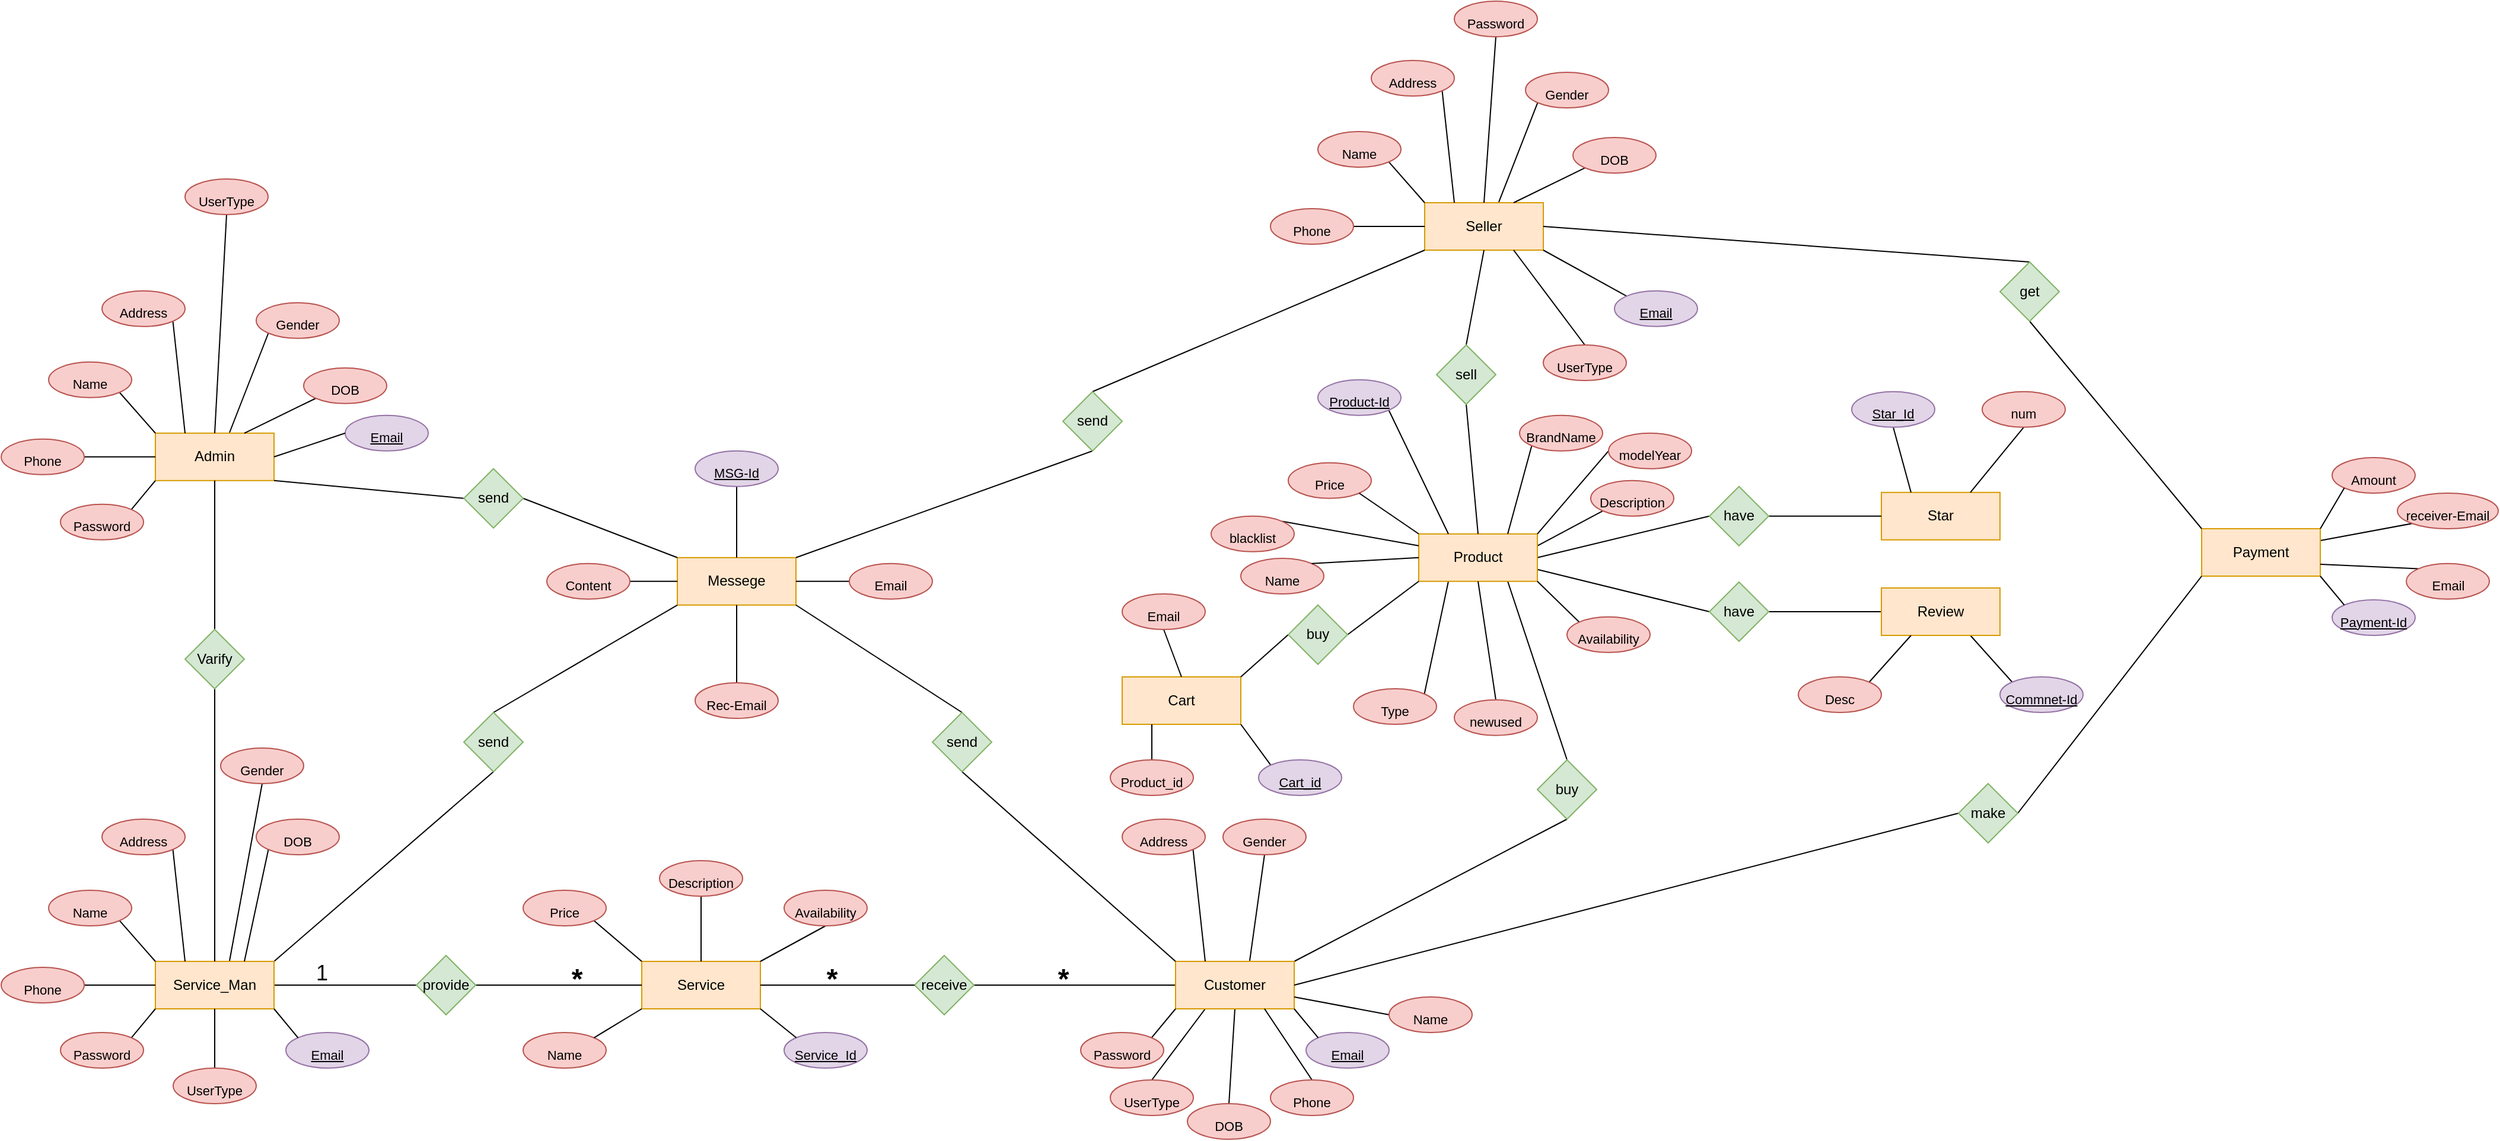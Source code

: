 <mxfile version="20.2.3" type="device"><diagram id="bn8AFV8RUxVo5bNYGFrR" name="Page-1"><mxGraphModel dx="3215" dy="2713" grid="1" gridSize="10" guides="1" tooltips="1" connect="1" arrows="1" fold="1" page="1" pageScale="1" pageWidth="850" pageHeight="1100" math="0" shadow="0"><root><mxCell id="0"/><mxCell id="1" parent="0"/><mxCell id="qQHuKg_Oqp19Fbp1y-jw-1" style="edgeStyle=none;rounded=0;orthogonalLoop=1;jettySize=auto;html=1;exitX=1;exitY=0.5;exitDx=0;exitDy=0;entryX=0;entryY=0.5;entryDx=0;entryDy=0;endArrow=none;endFill=0;" edge="1" parent="1" source="qQHuKg_Oqp19Fbp1y-jw-2" target="qQHuKg_Oqp19Fbp1y-jw-38"><mxGeometry relative="1" as="geometry"><mxPoint x="-250" y="290" as="targetPoint"/></mxGeometry></mxCell><mxCell id="qQHuKg_Oqp19Fbp1y-jw-181" style="edgeStyle=none;rounded=0;orthogonalLoop=1;jettySize=auto;html=1;exitX=1;exitY=0;exitDx=0;exitDy=0;entryX=0.5;entryY=1;entryDx=0;entryDy=0;fontSize=24;endArrow=none;endFill=0;" edge="1" parent="1" source="qQHuKg_Oqp19Fbp1y-jw-2" target="qQHuKg_Oqp19Fbp1y-jw-180"><mxGeometry relative="1" as="geometry"/></mxCell><mxCell id="qQHuKg_Oqp19Fbp1y-jw-2" value="Service_Man" style="rounded=0;whiteSpace=wrap;html=1;fillColor=#ffe6cc;strokeColor=#d79b00;" vertex="1" parent="1"><mxGeometry x="-450" y="270" width="100" height="40" as="geometry"/></mxCell><mxCell id="qQHuKg_Oqp19Fbp1y-jw-3" value="&lt;font style=&quot;font-size: 11px&quot;&gt;&lt;u&gt;Email&lt;/u&gt;&lt;/font&gt;" style="ellipse;whiteSpace=wrap;html=1;fontSize=20;fillColor=#e1d5e7;strokeColor=#9673a6;" vertex="1" parent="1"><mxGeometry x="-340" y="330" width="70" height="30" as="geometry"/></mxCell><mxCell id="qQHuKg_Oqp19Fbp1y-jw-4" style="rounded=0;orthogonalLoop=1;jettySize=auto;html=1;entryX=0;entryY=0;entryDx=0;entryDy=0;endArrow=none;endFill=0;exitX=1;exitY=1;exitDx=0;exitDy=0;" edge="1" parent="1" source="qQHuKg_Oqp19Fbp1y-jw-2" target="qQHuKg_Oqp19Fbp1y-jw-3"><mxGeometry relative="1" as="geometry"><mxPoint x="-270.001" y="424.581" as="sourcePoint"/><mxPoint x="-230.18" y="400" as="targetPoint"/></mxGeometry></mxCell><mxCell id="qQHuKg_Oqp19Fbp1y-jw-5" style="edgeStyle=none;rounded=0;orthogonalLoop=1;jettySize=auto;html=1;exitX=1;exitY=0;exitDx=0;exitDy=0;entryX=0;entryY=1;entryDx=0;entryDy=0;endArrow=none;endFill=0;" edge="1" parent="1" source="qQHuKg_Oqp19Fbp1y-jw-6" target="qQHuKg_Oqp19Fbp1y-jw-2"><mxGeometry relative="1" as="geometry"/></mxCell><mxCell id="qQHuKg_Oqp19Fbp1y-jw-6" value="&lt;font style=&quot;font-size: 11px&quot;&gt;Password&lt;/font&gt;" style="ellipse;whiteSpace=wrap;html=1;fontSize=20;fillColor=#f8cecc;strokeColor=#b85450;" vertex="1" parent="1"><mxGeometry x="-530" y="330" width="70" height="30" as="geometry"/></mxCell><mxCell id="qQHuKg_Oqp19Fbp1y-jw-7" style="edgeStyle=none;rounded=0;orthogonalLoop=1;jettySize=auto;html=1;exitX=1;exitY=1;exitDx=0;exitDy=0;entryX=0;entryY=0;entryDx=0;entryDy=0;endArrow=none;endFill=0;" edge="1" parent="1" source="qQHuKg_Oqp19Fbp1y-jw-8" target="qQHuKg_Oqp19Fbp1y-jw-2"><mxGeometry relative="1" as="geometry"/></mxCell><mxCell id="qQHuKg_Oqp19Fbp1y-jw-8" value="&lt;font style=&quot;font-size: 11px&quot;&gt;Name&lt;/font&gt;" style="ellipse;whiteSpace=wrap;html=1;fontSize=20;fillColor=#f8cecc;strokeColor=#b85450;" vertex="1" parent="1"><mxGeometry x="-540" y="210" width="70" height="30" as="geometry"/></mxCell><mxCell id="qQHuKg_Oqp19Fbp1y-jw-11" style="edgeStyle=none;rounded=0;orthogonalLoop=1;jettySize=auto;html=1;exitX=0.5;exitY=0;exitDx=0;exitDy=0;entryX=0.5;entryY=1;entryDx=0;entryDy=0;fontSize=12;endArrow=none;endFill=0;" edge="1" parent="1" source="qQHuKg_Oqp19Fbp1y-jw-12" target="qQHuKg_Oqp19Fbp1y-jw-2"><mxGeometry relative="1" as="geometry"/></mxCell><mxCell id="qQHuKg_Oqp19Fbp1y-jw-12" value="&lt;span style=&quot;font-size: 11px;&quot;&gt;UserType&lt;/span&gt;" style="ellipse;whiteSpace=wrap;html=1;fontSize=20;fillColor=#f8cecc;strokeColor=#b85450;" vertex="1" parent="1"><mxGeometry x="-435" y="360" width="70" height="30" as="geometry"/></mxCell><mxCell id="qQHuKg_Oqp19Fbp1y-jw-13" style="edgeStyle=none;rounded=0;orthogonalLoop=1;jettySize=auto;html=1;exitX=0;exitY=1;exitDx=0;exitDy=0;entryX=0.75;entryY=0;entryDx=0;entryDy=0;endArrow=none;endFill=0;" edge="1" parent="1" source="qQHuKg_Oqp19Fbp1y-jw-14" target="qQHuKg_Oqp19Fbp1y-jw-2"><mxGeometry relative="1" as="geometry"/></mxCell><mxCell id="qQHuKg_Oqp19Fbp1y-jw-14" value="&lt;font style=&quot;font-size: 11px&quot;&gt;DOB&lt;/font&gt;" style="ellipse;whiteSpace=wrap;html=1;fontSize=20;fillColor=#f8cecc;strokeColor=#b85450;" vertex="1" parent="1"><mxGeometry x="-365" y="150" width="70" height="30" as="geometry"/></mxCell><mxCell id="qQHuKg_Oqp19Fbp1y-jw-15" style="edgeStyle=none;rounded=0;orthogonalLoop=1;jettySize=auto;html=1;exitX=1;exitY=1;exitDx=0;exitDy=0;entryX=0.25;entryY=0;entryDx=0;entryDy=0;endArrow=none;endFill=0;" edge="1" parent="1" source="qQHuKg_Oqp19Fbp1y-jw-16" target="qQHuKg_Oqp19Fbp1y-jw-2"><mxGeometry relative="1" as="geometry"/></mxCell><mxCell id="qQHuKg_Oqp19Fbp1y-jw-16" value="&lt;font style=&quot;font-size: 11px&quot;&gt;Address&lt;/font&gt;" style="ellipse;whiteSpace=wrap;html=1;fontSize=20;fillColor=#f8cecc;strokeColor=#b85450;" vertex="1" parent="1"><mxGeometry x="-495" y="150" width="70" height="30" as="geometry"/></mxCell><mxCell id="qQHuKg_Oqp19Fbp1y-jw-19" style="edgeStyle=none;rounded=0;orthogonalLoop=1;jettySize=auto;html=1;exitX=0.5;exitY=1;exitDx=0;exitDy=0;entryX=0.625;entryY=-0.013;entryDx=0;entryDy=0;entryPerimeter=0;endArrow=none;endFill=0;" edge="1" parent="1" source="qQHuKg_Oqp19Fbp1y-jw-20" target="qQHuKg_Oqp19Fbp1y-jw-2"><mxGeometry relative="1" as="geometry"/></mxCell><mxCell id="qQHuKg_Oqp19Fbp1y-jw-20" value="&lt;font style=&quot;font-size: 11px&quot;&gt;Gender&lt;/font&gt;" style="ellipse;whiteSpace=wrap;html=1;fontSize=20;fillColor=#f8cecc;strokeColor=#b85450;" vertex="1" parent="1"><mxGeometry x="-395" y="90" width="70" height="30" as="geometry"/></mxCell><mxCell id="qQHuKg_Oqp19Fbp1y-jw-22" value="Service" style="rounded=0;whiteSpace=wrap;html=1;fillColor=#ffe6cc;strokeColor=#d79b00;" vertex="1" parent="1"><mxGeometry x="-40" y="270" width="100" height="40" as="geometry"/></mxCell><mxCell id="qQHuKg_Oqp19Fbp1y-jw-61" style="edgeStyle=none;rounded=0;orthogonalLoop=1;jettySize=auto;html=1;exitX=1;exitY=0.5;exitDx=0;exitDy=0;entryX=0;entryY=0.5;entryDx=0;entryDy=0;fontSize=24;endArrow=none;endFill=0;" edge="1" parent="1" source="qQHuKg_Oqp19Fbp1y-jw-23" target="qQHuKg_Oqp19Fbp1y-jw-42"><mxGeometry relative="1" as="geometry"/></mxCell><mxCell id="qQHuKg_Oqp19Fbp1y-jw-23" value="receive" style="rhombus;whiteSpace=wrap;html=1;fillColor=#d5e8d4;strokeColor=#82b366;" vertex="1" parent="1"><mxGeometry x="190" y="265" width="50" height="50" as="geometry"/></mxCell><mxCell id="qQHuKg_Oqp19Fbp1y-jw-24" style="rounded=0;orthogonalLoop=1;jettySize=auto;html=1;entryX=0;entryY=0.5;entryDx=0;entryDy=0;endArrow=none;endFill=0;exitX=1;exitY=0.5;exitDx=0;exitDy=0;" edge="1" parent="1" source="qQHuKg_Oqp19Fbp1y-jw-22" target="qQHuKg_Oqp19Fbp1y-jw-23"><mxGeometry relative="1" as="geometry"><mxPoint x="77.5" y="10" as="sourcePoint"/><mxPoint x="232.5" y="80" as="targetPoint"/></mxGeometry></mxCell><mxCell id="qQHuKg_Oqp19Fbp1y-jw-25" value="&lt;font style=&quot;font-size: 11px&quot;&gt;&lt;u&gt;Service_Id&lt;/u&gt;&lt;/font&gt;" style="ellipse;whiteSpace=wrap;html=1;fontSize=20;fillColor=#e1d5e7;strokeColor=#9673a6;" vertex="1" parent="1"><mxGeometry x="80" y="330" width="70" height="30" as="geometry"/></mxCell><mxCell id="qQHuKg_Oqp19Fbp1y-jw-26" style="rounded=0;orthogonalLoop=1;jettySize=auto;html=1;entryX=1;entryY=1;entryDx=0;entryDy=0;endArrow=none;endFill=0;exitX=0;exitY=0;exitDx=0;exitDy=0;" edge="1" parent="1" source="qQHuKg_Oqp19Fbp1y-jw-25" target="qQHuKg_Oqp19Fbp1y-jw-22"><mxGeometry relative="1" as="geometry"><mxPoint x="9.82" y="362.71" as="sourcePoint"/><mxPoint x="-40.001" y="387.291" as="targetPoint"/></mxGeometry></mxCell><mxCell id="qQHuKg_Oqp19Fbp1y-jw-27" value="&lt;font style=&quot;font-size: 11px&quot;&gt;Name&lt;/font&gt;" style="ellipse;whiteSpace=wrap;html=1;fontSize=20;fillColor=#f8cecc;strokeColor=#b85450;" vertex="1" parent="1"><mxGeometry x="-140" y="330" width="70" height="30" as="geometry"/></mxCell><mxCell id="qQHuKg_Oqp19Fbp1y-jw-28" style="rounded=0;orthogonalLoop=1;jettySize=auto;html=1;entryX=0;entryY=1;entryDx=0;entryDy=0;endArrow=none;endFill=0;exitX=1;exitY=0;exitDx=0;exitDy=0;" edge="1" parent="1" source="qQHuKg_Oqp19Fbp1y-jw-27" target="qQHuKg_Oqp19Fbp1y-jw-22"><mxGeometry relative="1" as="geometry"><mxPoint x="-30.179" y="354.581" as="sourcePoint"/><mxPoint x="-60" y="330" as="targetPoint"/></mxGeometry></mxCell><mxCell id="qQHuKg_Oqp19Fbp1y-jw-29" style="rounded=0;orthogonalLoop=1;jettySize=auto;html=1;exitX=1;exitY=1;exitDx=0;exitDy=0;entryX=0;entryY=0;entryDx=0;entryDy=0;endArrow=none;endFill=0;" edge="1" parent="1" source="qQHuKg_Oqp19Fbp1y-jw-30" target="qQHuKg_Oqp19Fbp1y-jw-22"><mxGeometry relative="1" as="geometry"/></mxCell><mxCell id="qQHuKg_Oqp19Fbp1y-jw-30" value="&lt;font style=&quot;font-size: 11px&quot;&gt;Price&lt;/font&gt;" style="ellipse;whiteSpace=wrap;html=1;fontSize=20;fillColor=#f8cecc;strokeColor=#b85450;" vertex="1" parent="1"><mxGeometry x="-140" y="210" width="70" height="30" as="geometry"/></mxCell><mxCell id="qQHuKg_Oqp19Fbp1y-jw-31" value="&lt;font style=&quot;font-size: 24px;&quot;&gt;&lt;b&gt;*&lt;/b&gt;&lt;/font&gt;" style="text;html=1;align=center;verticalAlign=middle;resizable=0;points=[];autosize=1;strokeColor=none;fillColor=none;" vertex="1" parent="1"><mxGeometry x="-110" y="265" width="30" height="40" as="geometry"/></mxCell><mxCell id="qQHuKg_Oqp19Fbp1y-jw-34" style="edgeStyle=none;rounded=0;orthogonalLoop=1;jettySize=auto;html=1;exitX=0.5;exitY=1;exitDx=0;exitDy=0;entryX=0.5;entryY=0;entryDx=0;entryDy=0;endArrow=none;endFill=0;" edge="1" parent="1" source="qQHuKg_Oqp19Fbp1y-jw-35" target="qQHuKg_Oqp19Fbp1y-jw-22"><mxGeometry relative="1" as="geometry"/></mxCell><mxCell id="qQHuKg_Oqp19Fbp1y-jw-35" value="&lt;font style=&quot;font-size: 11px&quot;&gt;Description&lt;/font&gt;" style="ellipse;whiteSpace=wrap;html=1;fontSize=20;fillColor=#f8cecc;strokeColor=#b85450;" vertex="1" parent="1"><mxGeometry x="-25" y="185" width="70" height="30" as="geometry"/></mxCell><mxCell id="qQHuKg_Oqp19Fbp1y-jw-36" style="edgeStyle=none;rounded=0;orthogonalLoop=1;jettySize=auto;html=1;exitX=0.5;exitY=1;exitDx=0;exitDy=0;entryX=1;entryY=0;entryDx=0;entryDy=0;endArrow=none;endFill=0;" edge="1" parent="1" source="qQHuKg_Oqp19Fbp1y-jw-37" target="qQHuKg_Oqp19Fbp1y-jw-22"><mxGeometry relative="1" as="geometry"/></mxCell><mxCell id="qQHuKg_Oqp19Fbp1y-jw-37" value="&lt;font style=&quot;font-size: 11px&quot;&gt;Availability&lt;/font&gt;" style="ellipse;whiteSpace=wrap;html=1;fontSize=20;fillColor=#f8cecc;strokeColor=#b85450;" vertex="1" parent="1"><mxGeometry x="80" y="210" width="70" height="30" as="geometry"/></mxCell><mxCell id="qQHuKg_Oqp19Fbp1y-jw-39" style="rounded=0;orthogonalLoop=1;jettySize=auto;html=1;exitX=1;exitY=0.5;exitDx=0;exitDy=0;entryX=0;entryY=0.5;entryDx=0;entryDy=0;endArrow=none;endFill=0;" edge="1" parent="1" source="qQHuKg_Oqp19Fbp1y-jw-38" target="qQHuKg_Oqp19Fbp1y-jw-22"><mxGeometry relative="1" as="geometry"/></mxCell><mxCell id="qQHuKg_Oqp19Fbp1y-jw-38" value="provide" style="rhombus;whiteSpace=wrap;html=1;fillColor=#d5e8d4;strokeColor=#82b366;" vertex="1" parent="1"><mxGeometry x="-230" y="265" width="50" height="50" as="geometry"/></mxCell><mxCell id="qQHuKg_Oqp19Fbp1y-jw-40" value="&lt;font style=&quot;font-size: 18px;&quot;&gt;1&lt;/font&gt;" style="text;html=1;align=center;verticalAlign=middle;resizable=0;points=[];autosize=1;strokeColor=none;fillColor=none;" vertex="1" parent="1"><mxGeometry x="-325" y="265" width="30" height="30" as="geometry"/></mxCell><mxCell id="qQHuKg_Oqp19Fbp1y-jw-65" style="edgeStyle=none;rounded=0;orthogonalLoop=1;jettySize=auto;html=1;exitX=0.25;exitY=1;exitDx=0;exitDy=0;entryX=0.5;entryY=0;entryDx=0;entryDy=0;fontSize=24;endArrow=none;endFill=0;" edge="1" parent="1" source="qQHuKg_Oqp19Fbp1y-jw-42" target="qQHuKg_Oqp19Fbp1y-jw-50"><mxGeometry relative="1" as="geometry"/></mxCell><mxCell id="qQHuKg_Oqp19Fbp1y-jw-70" style="edgeStyle=none;rounded=0;orthogonalLoop=1;jettySize=auto;html=1;exitX=0.5;exitY=1;exitDx=0;exitDy=0;entryX=0.5;entryY=0;entryDx=0;entryDy=0;fontSize=24;endArrow=none;endFill=0;" edge="1" parent="1" source="qQHuKg_Oqp19Fbp1y-jw-42" target="qQHuKg_Oqp19Fbp1y-jw-52"><mxGeometry relative="1" as="geometry"/></mxCell><mxCell id="qQHuKg_Oqp19Fbp1y-jw-72" style="edgeStyle=none;rounded=0;orthogonalLoop=1;jettySize=auto;html=1;exitX=1;exitY=0;exitDx=0;exitDy=0;entryX=0.5;entryY=1;entryDx=0;entryDy=0;fontSize=24;endArrow=none;endFill=0;" edge="1" parent="1" source="qQHuKg_Oqp19Fbp1y-jw-42" target="qQHuKg_Oqp19Fbp1y-jw-71"><mxGeometry relative="1" as="geometry"/></mxCell><mxCell id="qQHuKg_Oqp19Fbp1y-jw-42" value="Customer" style="rounded=0;whiteSpace=wrap;html=1;fillColor=#ffe6cc;strokeColor=#d79b00;" vertex="1" parent="1"><mxGeometry x="410" y="270" width="100" height="40" as="geometry"/></mxCell><mxCell id="qQHuKg_Oqp19Fbp1y-jw-43" value="&lt;font style=&quot;font-size: 11px&quot;&gt;&lt;u&gt;Email&lt;/u&gt;&lt;/font&gt;" style="ellipse;whiteSpace=wrap;html=1;fontSize=20;fillColor=#e1d5e7;strokeColor=#9673a6;" vertex="1" parent="1"><mxGeometry x="520" y="330" width="70" height="30" as="geometry"/></mxCell><mxCell id="qQHuKg_Oqp19Fbp1y-jw-44" style="rounded=0;orthogonalLoop=1;jettySize=auto;html=1;entryX=0;entryY=0;entryDx=0;entryDy=0;endArrow=none;endFill=0;exitX=1;exitY=1;exitDx=0;exitDy=0;" edge="1" parent="1" source="qQHuKg_Oqp19Fbp1y-jw-42" target="qQHuKg_Oqp19Fbp1y-jw-43"><mxGeometry relative="1" as="geometry"><mxPoint x="589.999" y="424.581" as="sourcePoint"/><mxPoint x="629.82" y="400" as="targetPoint"/></mxGeometry></mxCell><mxCell id="qQHuKg_Oqp19Fbp1y-jw-45" style="edgeStyle=none;rounded=0;orthogonalLoop=1;jettySize=auto;html=1;exitX=1;exitY=0;exitDx=0;exitDy=0;entryX=0;entryY=1;entryDx=0;entryDy=0;endArrow=none;endFill=0;" edge="1" parent="1" source="qQHuKg_Oqp19Fbp1y-jw-46" target="qQHuKg_Oqp19Fbp1y-jw-42"><mxGeometry relative="1" as="geometry"/></mxCell><mxCell id="qQHuKg_Oqp19Fbp1y-jw-46" value="&lt;font style=&quot;font-size: 11px&quot;&gt;Password&lt;/font&gt;" style="ellipse;whiteSpace=wrap;html=1;fontSize=20;fillColor=#f8cecc;strokeColor=#b85450;" vertex="1" parent="1"><mxGeometry x="330" y="330" width="70" height="30" as="geometry"/></mxCell><mxCell id="qQHuKg_Oqp19Fbp1y-jw-161" style="edgeStyle=none;rounded=0;orthogonalLoop=1;jettySize=auto;html=1;exitX=0;exitY=0.5;exitDx=0;exitDy=0;entryX=1;entryY=0.75;entryDx=0;entryDy=0;fontSize=24;endArrow=none;endFill=0;" edge="1" parent="1" source="qQHuKg_Oqp19Fbp1y-jw-48" target="qQHuKg_Oqp19Fbp1y-jw-42"><mxGeometry relative="1" as="geometry"/></mxCell><mxCell id="qQHuKg_Oqp19Fbp1y-jw-48" value="&lt;font style=&quot;font-size: 11px&quot;&gt;Name&lt;/font&gt;" style="ellipse;whiteSpace=wrap;html=1;fontSize=20;fillColor=#f8cecc;strokeColor=#b85450;" vertex="1" parent="1"><mxGeometry x="590" y="300" width="70" height="30" as="geometry"/></mxCell><mxCell id="qQHuKg_Oqp19Fbp1y-jw-50" value="&lt;span style=&quot;font-size: 11px;&quot;&gt;UserType&lt;/span&gt;" style="ellipse;whiteSpace=wrap;html=1;fontSize=20;fillColor=#f8cecc;strokeColor=#b85450;" vertex="1" parent="1"><mxGeometry x="355" y="370" width="70" height="30" as="geometry"/></mxCell><mxCell id="qQHuKg_Oqp19Fbp1y-jw-52" value="&lt;font style=&quot;font-size: 11px&quot;&gt;DOB&lt;/font&gt;" style="ellipse;whiteSpace=wrap;html=1;fontSize=20;fillColor=#f8cecc;strokeColor=#b85450;" vertex="1" parent="1"><mxGeometry x="420" y="390" width="70" height="30" as="geometry"/></mxCell><mxCell id="qQHuKg_Oqp19Fbp1y-jw-53" style="edgeStyle=none;rounded=0;orthogonalLoop=1;jettySize=auto;html=1;exitX=1;exitY=1;exitDx=0;exitDy=0;entryX=0.25;entryY=0;entryDx=0;entryDy=0;endArrow=none;endFill=0;" edge="1" parent="1" source="qQHuKg_Oqp19Fbp1y-jw-54" target="qQHuKg_Oqp19Fbp1y-jw-42"><mxGeometry relative="1" as="geometry"/></mxCell><mxCell id="qQHuKg_Oqp19Fbp1y-jw-54" value="&lt;font style=&quot;font-size: 11px&quot;&gt;Address&lt;/font&gt;" style="ellipse;whiteSpace=wrap;html=1;fontSize=20;fillColor=#f8cecc;strokeColor=#b85450;" vertex="1" parent="1"><mxGeometry x="365" y="150" width="70" height="30" as="geometry"/></mxCell><mxCell id="qQHuKg_Oqp19Fbp1y-jw-57" style="edgeStyle=none;rounded=0;orthogonalLoop=1;jettySize=auto;html=1;exitX=0.5;exitY=1;exitDx=0;exitDy=0;entryX=0.625;entryY=-0.013;entryDx=0;entryDy=0;entryPerimeter=0;endArrow=none;endFill=0;" edge="1" parent="1" source="qQHuKg_Oqp19Fbp1y-jw-58" target="qQHuKg_Oqp19Fbp1y-jw-42"><mxGeometry relative="1" as="geometry"/></mxCell><mxCell id="qQHuKg_Oqp19Fbp1y-jw-58" value="&lt;font style=&quot;font-size: 11px&quot;&gt;Gender&lt;/font&gt;" style="ellipse;whiteSpace=wrap;html=1;fontSize=20;fillColor=#f8cecc;strokeColor=#b85450;" vertex="1" parent="1"><mxGeometry x="450" y="150" width="70" height="30" as="geometry"/></mxCell><mxCell id="qQHuKg_Oqp19Fbp1y-jw-62" value="&lt;font style=&quot;font-size: 24px;&quot;&gt;&lt;b&gt;*&lt;/b&gt;&lt;/font&gt;" style="text;html=1;align=center;verticalAlign=middle;resizable=0;points=[];autosize=1;strokeColor=none;fillColor=none;" vertex="1" parent="1"><mxGeometry x="105" y="265" width="30" height="40" as="geometry"/></mxCell><mxCell id="qQHuKg_Oqp19Fbp1y-jw-63" value="&lt;font style=&quot;font-size: 24px;&quot;&gt;&lt;b&gt;*&lt;/b&gt;&lt;/font&gt;" style="text;html=1;align=center;verticalAlign=middle;resizable=0;points=[];autosize=1;strokeColor=none;fillColor=none;" vertex="1" parent="1"><mxGeometry x="300" y="265" width="30" height="40" as="geometry"/></mxCell><mxCell id="qQHuKg_Oqp19Fbp1y-jw-67" style="edgeStyle=none;rounded=0;orthogonalLoop=1;jettySize=auto;html=1;exitX=1;exitY=0.5;exitDx=0;exitDy=0;entryX=0;entryY=0.5;entryDx=0;entryDy=0;fontSize=24;endArrow=none;endFill=0;" edge="1" parent="1" source="qQHuKg_Oqp19Fbp1y-jw-66" target="qQHuKg_Oqp19Fbp1y-jw-2"><mxGeometry relative="1" as="geometry"/></mxCell><mxCell id="qQHuKg_Oqp19Fbp1y-jw-66" value="&lt;font style=&quot;font-size: 11px&quot;&gt;Phone&lt;/font&gt;" style="ellipse;whiteSpace=wrap;html=1;fontSize=20;fillColor=#f8cecc;strokeColor=#b85450;" vertex="1" parent="1"><mxGeometry x="-580" y="275" width="70" height="30" as="geometry"/></mxCell><mxCell id="qQHuKg_Oqp19Fbp1y-jw-69" style="edgeStyle=none;rounded=0;orthogonalLoop=1;jettySize=auto;html=1;exitX=0.5;exitY=0;exitDx=0;exitDy=0;entryX=0.75;entryY=1;entryDx=0;entryDy=0;fontSize=24;endArrow=none;endFill=0;" edge="1" parent="1" source="qQHuKg_Oqp19Fbp1y-jw-68" target="qQHuKg_Oqp19Fbp1y-jw-42"><mxGeometry relative="1" as="geometry"/></mxCell><mxCell id="qQHuKg_Oqp19Fbp1y-jw-68" value="&lt;span style=&quot;font-size: 11px;&quot;&gt;Phone&lt;/span&gt;" style="ellipse;whiteSpace=wrap;html=1;fontSize=20;fillColor=#f8cecc;strokeColor=#b85450;" vertex="1" parent="1"><mxGeometry x="490" y="370" width="70" height="30" as="geometry"/></mxCell><mxCell id="qQHuKg_Oqp19Fbp1y-jw-102" style="edgeStyle=none;rounded=0;orthogonalLoop=1;jettySize=auto;html=1;exitX=0.5;exitY=0;exitDx=0;exitDy=0;entryX=0.75;entryY=1;entryDx=0;entryDy=0;fontSize=24;endArrow=none;endFill=0;" edge="1" parent="1" source="qQHuKg_Oqp19Fbp1y-jw-71" target="qQHuKg_Oqp19Fbp1y-jw-76"><mxGeometry relative="1" as="geometry"/></mxCell><mxCell id="qQHuKg_Oqp19Fbp1y-jw-71" value="buy" style="rhombus;whiteSpace=wrap;html=1;fillColor=#d5e8d4;strokeColor=#82b366;" vertex="1" parent="1"><mxGeometry x="715" y="100" width="50" height="50" as="geometry"/></mxCell><mxCell id="qQHuKg_Oqp19Fbp1y-jw-75" style="rounded=0;orthogonalLoop=1;jettySize=auto;html=1;exitX=0.25;exitY=1;exitDx=0;exitDy=0;entryX=1;entryY=0;entryDx=0;entryDy=0;endArrow=none;endFill=0;" edge="1" parent="1" source="qQHuKg_Oqp19Fbp1y-jw-76" target="qQHuKg_Oqp19Fbp1y-jw-87"><mxGeometry relative="1" as="geometry"/></mxCell><mxCell id="qQHuKg_Oqp19Fbp1y-jw-192" style="edgeStyle=none;rounded=0;orthogonalLoop=1;jettySize=auto;html=1;exitX=1;exitY=0.5;exitDx=0;exitDy=0;fontSize=24;endArrow=none;endFill=0;entryX=0;entryY=0.5;entryDx=0;entryDy=0;" edge="1" parent="1" source="qQHuKg_Oqp19Fbp1y-jw-76" target="qQHuKg_Oqp19Fbp1y-jw-193"><mxGeometry relative="1" as="geometry"><mxPoint x="840" y="-70.565" as="targetPoint"/></mxGeometry></mxCell><mxCell id="qQHuKg_Oqp19Fbp1y-jw-197" style="edgeStyle=none;rounded=0;orthogonalLoop=1;jettySize=auto;html=1;exitX=1;exitY=0.25;exitDx=0;exitDy=0;entryX=0;entryY=1;entryDx=0;entryDy=0;fontSize=24;endArrow=none;endFill=0;" edge="1" parent="1" source="qQHuKg_Oqp19Fbp1y-jw-76" target="qQHuKg_Oqp19Fbp1y-jw-83"><mxGeometry relative="1" as="geometry"/></mxCell><mxCell id="qQHuKg_Oqp19Fbp1y-jw-199" style="edgeStyle=none;rounded=0;orthogonalLoop=1;jettySize=auto;html=1;exitX=1;exitY=0.75;exitDx=0;exitDy=0;entryX=0;entryY=0.5;entryDx=0;entryDy=0;fontSize=24;endArrow=none;endFill=0;" edge="1" parent="1" source="qQHuKg_Oqp19Fbp1y-jw-76" target="qQHuKg_Oqp19Fbp1y-jw-198"><mxGeometry relative="1" as="geometry"/></mxCell><mxCell id="qQHuKg_Oqp19Fbp1y-jw-76" value="Product" style="rounded=0;whiteSpace=wrap;html=1;fillColor=#ffe6cc;strokeColor=#d79b00;" vertex="1" parent="1"><mxGeometry x="615" y="-90.61" width="100" height="40" as="geometry"/></mxCell><mxCell id="qQHuKg_Oqp19Fbp1y-jw-190" style="edgeStyle=none;rounded=0;orthogonalLoop=1;jettySize=auto;html=1;exitX=1;exitY=1;exitDx=0;exitDy=0;entryX=0.25;entryY=0;entryDx=0;entryDy=0;fontSize=24;endArrow=none;endFill=0;" edge="1" parent="1" source="qQHuKg_Oqp19Fbp1y-jw-77" target="qQHuKg_Oqp19Fbp1y-jw-76"><mxGeometry relative="1" as="geometry"/></mxCell><mxCell id="qQHuKg_Oqp19Fbp1y-jw-77" value="&lt;font style=&quot;font-size: 11px&quot;&gt;&lt;u&gt;Product-Id&lt;/u&gt;&lt;/font&gt;" style="ellipse;whiteSpace=wrap;html=1;fontSize=20;fillColor=#e1d5e7;strokeColor=#9673a6;" vertex="1" parent="1"><mxGeometry x="530" y="-220.61" width="70" height="30" as="geometry"/></mxCell><mxCell id="qQHuKg_Oqp19Fbp1y-jw-79" value="&lt;font style=&quot;font-size: 11px&quot;&gt;Name&lt;/font&gt;" style="ellipse;whiteSpace=wrap;html=1;fontSize=20;fillColor=#f8cecc;strokeColor=#b85450;" vertex="1" parent="1"><mxGeometry x="465" y="-70" width="70" height="30" as="geometry"/></mxCell><mxCell id="qQHuKg_Oqp19Fbp1y-jw-80" style="rounded=0;orthogonalLoop=1;jettySize=auto;html=1;endArrow=none;endFill=0;exitX=0;exitY=0.5;exitDx=0;exitDy=0;entryX=1;entryY=0;entryDx=0;entryDy=0;" edge="1" parent="1" source="qQHuKg_Oqp19Fbp1y-jw-76" target="qQHuKg_Oqp19Fbp1y-jw-79"><mxGeometry relative="1" as="geometry"><mxPoint x="675" y="-40.61" as="sourcePoint"/><mxPoint x="675" y="29.39" as="targetPoint"/></mxGeometry></mxCell><mxCell id="qQHuKg_Oqp19Fbp1y-jw-81" value="&lt;font style=&quot;font-size: 11px&quot;&gt;Price&lt;/font&gt;" style="ellipse;whiteSpace=wrap;html=1;fontSize=20;fillColor=#f8cecc;strokeColor=#b85450;" vertex="1" parent="1"><mxGeometry x="505" y="-150.61" width="70" height="30" as="geometry"/></mxCell><mxCell id="qQHuKg_Oqp19Fbp1y-jw-82" style="rounded=0;orthogonalLoop=1;jettySize=auto;html=1;endArrow=none;endFill=0;exitX=0;exitY=0;exitDx=0;exitDy=0;entryX=1;entryY=1;entryDx=0;entryDy=0;" edge="1" parent="1" source="qQHuKg_Oqp19Fbp1y-jw-76" target="qQHuKg_Oqp19Fbp1y-jw-81"><mxGeometry relative="1" as="geometry"><mxPoint x="625" y="-40.61" as="sourcePoint"/><mxPoint x="574.749" y="-16.217" as="targetPoint"/></mxGeometry></mxCell><mxCell id="qQHuKg_Oqp19Fbp1y-jw-83" value="&lt;font style=&quot;font-size: 11px&quot;&gt;Description&lt;/font&gt;" style="ellipse;whiteSpace=wrap;html=1;fontSize=20;fillColor=#f8cecc;strokeColor=#b85450;" vertex="1" parent="1"><mxGeometry x="760" y="-135.61" width="70" height="30" as="geometry"/></mxCell><mxCell id="qQHuKg_Oqp19Fbp1y-jw-87" value="&lt;font style=&quot;font-size: 11px&quot;&gt;Type&lt;/font&gt;" style="ellipse;whiteSpace=wrap;html=1;fontSize=20;fillColor=#f8cecc;strokeColor=#b85450;" vertex="1" parent="1"><mxGeometry x="560" y="40" width="70" height="30" as="geometry"/></mxCell><mxCell id="qQHuKg_Oqp19Fbp1y-jw-191" style="edgeStyle=none;rounded=0;orthogonalLoop=1;jettySize=auto;html=1;exitX=0;exitY=0;exitDx=0;exitDy=0;entryX=1;entryY=1;entryDx=0;entryDy=0;fontSize=24;endArrow=none;endFill=0;" edge="1" parent="1" source="qQHuKg_Oqp19Fbp1y-jw-93" target="qQHuKg_Oqp19Fbp1y-jw-76"><mxGeometry relative="1" as="geometry"/></mxCell><mxCell id="qQHuKg_Oqp19Fbp1y-jw-93" value="&lt;font style=&quot;font-size: 11px&quot;&gt;Availability&lt;/font&gt;" style="ellipse;whiteSpace=wrap;html=1;fontSize=20;fillColor=#f8cecc;strokeColor=#b85450;" vertex="1" parent="1"><mxGeometry x="740" y="-20.61" width="70" height="30" as="geometry"/></mxCell><mxCell id="qQHuKg_Oqp19Fbp1y-jw-94" style="edgeStyle=none;rounded=0;orthogonalLoop=1;jettySize=auto;html=1;exitX=0.5;exitY=0;exitDx=0;exitDy=0;entryX=0.5;entryY=1;entryDx=0;entryDy=0;endArrow=none;endFill=0;" edge="1" parent="1" source="qQHuKg_Oqp19Fbp1y-jw-95" target="qQHuKg_Oqp19Fbp1y-jw-76"><mxGeometry relative="1" as="geometry"/></mxCell><mxCell id="qQHuKg_Oqp19Fbp1y-jw-95" value="&lt;span style=&quot;font-size: 11px;&quot;&gt;newused&lt;/span&gt;" style="ellipse;whiteSpace=wrap;html=1;fontSize=20;fillColor=#f8cecc;strokeColor=#b85450;" vertex="1" parent="1"><mxGeometry x="645" y="49.39" width="70" height="30" as="geometry"/></mxCell><mxCell id="qQHuKg_Oqp19Fbp1y-jw-96" style="edgeStyle=none;rounded=0;orthogonalLoop=1;jettySize=auto;html=1;exitX=0;exitY=1;exitDx=0;exitDy=0;entryX=0.75;entryY=0;entryDx=0;entryDy=0;endArrow=none;endFill=0;" edge="1" parent="1" source="qQHuKg_Oqp19Fbp1y-jw-97" target="qQHuKg_Oqp19Fbp1y-jw-76"><mxGeometry relative="1" as="geometry"/></mxCell><mxCell id="qQHuKg_Oqp19Fbp1y-jw-97" value="&lt;font style=&quot;font-size: 11px&quot;&gt;BrandName&lt;/font&gt;" style="ellipse;whiteSpace=wrap;html=1;fontSize=20;fillColor=#f8cecc;strokeColor=#b85450;" vertex="1" parent="1"><mxGeometry x="700" y="-190.61" width="70" height="30" as="geometry"/></mxCell><mxCell id="qQHuKg_Oqp19Fbp1y-jw-101" style="edgeStyle=none;rounded=0;orthogonalLoop=1;jettySize=auto;html=1;exitX=0;exitY=0.5;exitDx=0;exitDy=0;entryX=1;entryY=0;entryDx=0;entryDy=0;fontSize=24;endArrow=none;endFill=0;" edge="1" parent="1" source="qQHuKg_Oqp19Fbp1y-jw-98" target="qQHuKg_Oqp19Fbp1y-jw-76"><mxGeometry relative="1" as="geometry"/></mxCell><mxCell id="qQHuKg_Oqp19Fbp1y-jw-98" value="&lt;font style=&quot;font-size: 11px&quot;&gt;modelYear&lt;/font&gt;" style="ellipse;whiteSpace=wrap;html=1;fontSize=20;fillColor=#f8cecc;strokeColor=#b85450;" vertex="1" parent="1"><mxGeometry x="775" y="-175.61" width="70" height="30" as="geometry"/></mxCell><mxCell id="qQHuKg_Oqp19Fbp1y-jw-100" style="edgeStyle=none;rounded=0;orthogonalLoop=1;jettySize=auto;html=1;exitX=1;exitY=0;exitDx=0;exitDy=0;fontSize=24;endArrow=none;endFill=0;entryX=0;entryY=0.25;entryDx=0;entryDy=0;" edge="1" parent="1" source="qQHuKg_Oqp19Fbp1y-jw-99" target="qQHuKg_Oqp19Fbp1y-jw-76"><mxGeometry relative="1" as="geometry"><mxPoint x="610" y="-80" as="targetPoint"/></mxGeometry></mxCell><mxCell id="qQHuKg_Oqp19Fbp1y-jw-99" value="&lt;font style=&quot;font-size: 11px&quot;&gt;blacklist&lt;/font&gt;" style="ellipse;whiteSpace=wrap;html=1;fontSize=20;fillColor=#f8cecc;strokeColor=#b85450;" vertex="1" parent="1"><mxGeometry x="440" y="-105.61" width="70" height="30" as="geometry"/></mxCell><mxCell id="qQHuKg_Oqp19Fbp1y-jw-103" value="Cart" style="rounded=0;whiteSpace=wrap;html=1;fillColor=#ffe6cc;strokeColor=#d79b00;" vertex="1" parent="1"><mxGeometry x="365" y="30" width="100" height="40" as="geometry"/></mxCell><mxCell id="qQHuKg_Oqp19Fbp1y-jw-113" style="edgeStyle=none;rounded=0;orthogonalLoop=1;jettySize=auto;html=1;exitX=0;exitY=0;exitDx=0;exitDy=0;entryX=1;entryY=1;entryDx=0;entryDy=0;fontSize=24;endArrow=none;endFill=0;" edge="1" parent="1" source="qQHuKg_Oqp19Fbp1y-jw-105" target="qQHuKg_Oqp19Fbp1y-jw-103"><mxGeometry relative="1" as="geometry"/></mxCell><mxCell id="qQHuKg_Oqp19Fbp1y-jw-105" value="&lt;font style=&quot;font-size: 11px&quot;&gt;&lt;u&gt;Cart_id&lt;/u&gt;&lt;/font&gt;" style="ellipse;whiteSpace=wrap;html=1;fontSize=20;fillColor=#e1d5e7;strokeColor=#9673a6;" vertex="1" parent="1"><mxGeometry x="480" y="100" width="70" height="30" as="geometry"/></mxCell><mxCell id="qQHuKg_Oqp19Fbp1y-jw-114" style="edgeStyle=none;rounded=0;orthogonalLoop=1;jettySize=auto;html=1;exitX=0.5;exitY=1;exitDx=0;exitDy=0;entryX=0.5;entryY=0;entryDx=0;entryDy=0;fontSize=24;endArrow=none;endFill=0;" edge="1" parent="1" source="qQHuKg_Oqp19Fbp1y-jw-107" target="qQHuKg_Oqp19Fbp1y-jw-103"><mxGeometry relative="1" as="geometry"/></mxCell><mxCell id="qQHuKg_Oqp19Fbp1y-jw-107" value="&lt;font style=&quot;font-size: 11px&quot;&gt;Email&lt;/font&gt;" style="ellipse;whiteSpace=wrap;html=1;fontSize=20;fillColor=#f8cecc;strokeColor=#b85450;" vertex="1" parent="1"><mxGeometry x="365" y="-40" width="70" height="30" as="geometry"/></mxCell><mxCell id="qQHuKg_Oqp19Fbp1y-jw-115" style="edgeStyle=none;rounded=0;orthogonalLoop=1;jettySize=auto;html=1;exitX=0.5;exitY=0;exitDx=0;exitDy=0;entryX=0.25;entryY=1;entryDx=0;entryDy=0;fontSize=24;endArrow=none;endFill=0;" edge="1" parent="1" source="qQHuKg_Oqp19Fbp1y-jw-109" target="qQHuKg_Oqp19Fbp1y-jw-103"><mxGeometry relative="1" as="geometry"/></mxCell><mxCell id="qQHuKg_Oqp19Fbp1y-jw-109" value="&lt;font style=&quot;font-size: 11px&quot;&gt;Product_id&lt;/font&gt;" style="ellipse;whiteSpace=wrap;html=1;fontSize=20;fillColor=#f8cecc;strokeColor=#b85450;" vertex="1" parent="1"><mxGeometry x="355" y="100.0" width="70" height="30" as="geometry"/></mxCell><mxCell id="qQHuKg_Oqp19Fbp1y-jw-111" style="edgeStyle=none;rounded=0;orthogonalLoop=1;jettySize=auto;html=1;exitX=1;exitY=0.5;exitDx=0;exitDy=0;entryX=0;entryY=1;entryDx=0;entryDy=0;fontSize=24;endArrow=none;endFill=0;" edge="1" parent="1" source="qQHuKg_Oqp19Fbp1y-jw-110" target="qQHuKg_Oqp19Fbp1y-jw-76"><mxGeometry relative="1" as="geometry"/></mxCell><mxCell id="qQHuKg_Oqp19Fbp1y-jw-112" style="edgeStyle=none;rounded=0;orthogonalLoop=1;jettySize=auto;html=1;exitX=0;exitY=0.5;exitDx=0;exitDy=0;entryX=1;entryY=0;entryDx=0;entryDy=0;fontSize=24;endArrow=none;endFill=0;" edge="1" parent="1" source="qQHuKg_Oqp19Fbp1y-jw-110" target="qQHuKg_Oqp19Fbp1y-jw-103"><mxGeometry relative="1" as="geometry"/></mxCell><mxCell id="qQHuKg_Oqp19Fbp1y-jw-110" value="buy" style="rhombus;whiteSpace=wrap;html=1;fillColor=#d5e8d4;strokeColor=#82b366;" vertex="1" parent="1"><mxGeometry x="505" y="-30.61" width="50" height="50" as="geometry"/></mxCell><mxCell id="qQHuKg_Oqp19Fbp1y-jw-117" value="Seller" style="rounded=0;whiteSpace=wrap;html=1;fillColor=#ffe6cc;strokeColor=#d79b00;" vertex="1" parent="1"><mxGeometry x="620" y="-370" width="100" height="40" as="geometry"/></mxCell><mxCell id="qQHuKg_Oqp19Fbp1y-jw-218" style="edgeStyle=none;rounded=0;orthogonalLoop=1;jettySize=auto;html=1;exitX=0;exitY=0;exitDx=0;exitDy=0;entryX=1;entryY=1;entryDx=0;entryDy=0;fontSize=24;endArrow=none;endFill=0;" edge="1" parent="1" source="qQHuKg_Oqp19Fbp1y-jw-118" target="qQHuKg_Oqp19Fbp1y-jw-117"><mxGeometry relative="1" as="geometry"/></mxCell><mxCell id="qQHuKg_Oqp19Fbp1y-jw-118" value="&lt;font style=&quot;font-size: 11px&quot;&gt;&lt;u&gt;Email&lt;/u&gt;&lt;/font&gt;" style="ellipse;whiteSpace=wrap;html=1;fontSize=20;fillColor=#e1d5e7;strokeColor=#9673a6;" vertex="1" parent="1"><mxGeometry x="780" y="-295.61" width="70" height="30" as="geometry"/></mxCell><mxCell id="qQHuKg_Oqp19Fbp1y-jw-183" style="edgeStyle=none;rounded=0;orthogonalLoop=1;jettySize=auto;html=1;exitX=0.5;exitY=1;exitDx=0;exitDy=0;entryX=0.5;entryY=0;entryDx=0;entryDy=0;fontSize=24;endArrow=none;endFill=0;" edge="1" parent="1" source="qQHuKg_Oqp19Fbp1y-jw-121" target="qQHuKg_Oqp19Fbp1y-jw-117"><mxGeometry relative="1" as="geometry"/></mxCell><mxCell id="qQHuKg_Oqp19Fbp1y-jw-121" value="&lt;font style=&quot;font-size: 11px&quot;&gt;Password&lt;/font&gt;" style="ellipse;whiteSpace=wrap;html=1;fontSize=20;fillColor=#f8cecc;strokeColor=#b85450;" vertex="1" parent="1"><mxGeometry x="645" y="-540" width="70" height="30" as="geometry"/></mxCell><mxCell id="qQHuKg_Oqp19Fbp1y-jw-122" style="edgeStyle=none;rounded=0;orthogonalLoop=1;jettySize=auto;html=1;exitX=1;exitY=1;exitDx=0;exitDy=0;entryX=0;entryY=0;entryDx=0;entryDy=0;endArrow=none;endFill=0;" edge="1" parent="1" source="qQHuKg_Oqp19Fbp1y-jw-123" target="qQHuKg_Oqp19Fbp1y-jw-117"><mxGeometry relative="1" as="geometry"/></mxCell><mxCell id="qQHuKg_Oqp19Fbp1y-jw-123" value="&lt;font style=&quot;font-size: 11px&quot;&gt;Name&lt;/font&gt;" style="ellipse;whiteSpace=wrap;html=1;fontSize=20;fillColor=#f8cecc;strokeColor=#b85450;" vertex="1" parent="1"><mxGeometry x="530" y="-430" width="70" height="30" as="geometry"/></mxCell><mxCell id="qQHuKg_Oqp19Fbp1y-jw-217" style="edgeStyle=none;rounded=0;orthogonalLoop=1;jettySize=auto;html=1;exitX=0.5;exitY=0;exitDx=0;exitDy=0;entryX=0.75;entryY=1;entryDx=0;entryDy=0;fontSize=24;endArrow=none;endFill=0;" edge="1" parent="1" source="qQHuKg_Oqp19Fbp1y-jw-125" target="qQHuKg_Oqp19Fbp1y-jw-117"><mxGeometry relative="1" as="geometry"/></mxCell><mxCell id="qQHuKg_Oqp19Fbp1y-jw-125" value="&lt;span style=&quot;font-size: 11px;&quot;&gt;UserType&lt;/span&gt;" style="ellipse;whiteSpace=wrap;html=1;fontSize=20;fillColor=#f8cecc;strokeColor=#b85450;" vertex="1" parent="1"><mxGeometry x="720" y="-250" width="70" height="30" as="geometry"/></mxCell><mxCell id="qQHuKg_Oqp19Fbp1y-jw-126" style="edgeStyle=none;rounded=0;orthogonalLoop=1;jettySize=auto;html=1;exitX=0;exitY=1;exitDx=0;exitDy=0;entryX=0.75;entryY=0;entryDx=0;entryDy=0;endArrow=none;endFill=0;" edge="1" parent="1" source="qQHuKg_Oqp19Fbp1y-jw-127" target="qQHuKg_Oqp19Fbp1y-jw-117"><mxGeometry relative="1" as="geometry"/></mxCell><mxCell id="qQHuKg_Oqp19Fbp1y-jw-127" value="&lt;font style=&quot;font-size: 11px&quot;&gt;DOB&lt;/font&gt;" style="ellipse;whiteSpace=wrap;html=1;fontSize=20;fillColor=#f8cecc;strokeColor=#b85450;" vertex="1" parent="1"><mxGeometry x="745" y="-425" width="70" height="30" as="geometry"/></mxCell><mxCell id="qQHuKg_Oqp19Fbp1y-jw-128" style="edgeStyle=none;rounded=0;orthogonalLoop=1;jettySize=auto;html=1;exitX=1;exitY=1;exitDx=0;exitDy=0;entryX=0.25;entryY=0;entryDx=0;entryDy=0;endArrow=none;endFill=0;" edge="1" parent="1" source="qQHuKg_Oqp19Fbp1y-jw-129" target="qQHuKg_Oqp19Fbp1y-jw-117"><mxGeometry relative="1" as="geometry"/></mxCell><mxCell id="qQHuKg_Oqp19Fbp1y-jw-129" value="&lt;font style=&quot;font-size: 11px&quot;&gt;Address&lt;/font&gt;" style="ellipse;whiteSpace=wrap;html=1;fontSize=20;fillColor=#f8cecc;strokeColor=#b85450;" vertex="1" parent="1"><mxGeometry x="575" y="-490" width="70" height="30" as="geometry"/></mxCell><mxCell id="qQHuKg_Oqp19Fbp1y-jw-130" style="edgeStyle=none;rounded=0;orthogonalLoop=1;jettySize=auto;html=1;exitX=0;exitY=1;exitDx=0;exitDy=0;entryX=0.625;entryY=-0.013;entryDx=0;entryDy=0;entryPerimeter=0;endArrow=none;endFill=0;" edge="1" parent="1" source="qQHuKg_Oqp19Fbp1y-jw-131" target="qQHuKg_Oqp19Fbp1y-jw-117"><mxGeometry relative="1" as="geometry"/></mxCell><mxCell id="qQHuKg_Oqp19Fbp1y-jw-131" value="&lt;font style=&quot;font-size: 11px&quot;&gt;Gender&lt;/font&gt;" style="ellipse;whiteSpace=wrap;html=1;fontSize=20;fillColor=#f8cecc;strokeColor=#b85450;" vertex="1" parent="1"><mxGeometry x="705" y="-480" width="70" height="30" as="geometry"/></mxCell><mxCell id="qQHuKg_Oqp19Fbp1y-jw-133" style="edgeStyle=none;rounded=0;orthogonalLoop=1;jettySize=auto;html=1;exitX=1;exitY=0.5;exitDx=0;exitDy=0;entryX=0;entryY=0.5;entryDx=0;entryDy=0;fontSize=24;endArrow=none;endFill=0;" edge="1" parent="1" source="qQHuKg_Oqp19Fbp1y-jw-134" target="qQHuKg_Oqp19Fbp1y-jw-117"><mxGeometry relative="1" as="geometry"/></mxCell><mxCell id="qQHuKg_Oqp19Fbp1y-jw-134" value="&lt;font style=&quot;font-size: 11px&quot;&gt;Phone&lt;/font&gt;" style="ellipse;whiteSpace=wrap;html=1;fontSize=20;fillColor=#f8cecc;strokeColor=#b85450;" vertex="1" parent="1"><mxGeometry x="490" y="-365" width="70" height="30" as="geometry"/></mxCell><mxCell id="qQHuKg_Oqp19Fbp1y-jw-136" style="edgeStyle=none;rounded=0;orthogonalLoop=1;jettySize=auto;html=1;exitX=0.5;exitY=0;exitDx=0;exitDy=0;entryX=0.5;entryY=1;entryDx=0;entryDy=0;fontSize=24;endArrow=none;endFill=0;" edge="1" parent="1" source="qQHuKg_Oqp19Fbp1y-jw-135" target="qQHuKg_Oqp19Fbp1y-jw-117"><mxGeometry relative="1" as="geometry"/></mxCell><mxCell id="qQHuKg_Oqp19Fbp1y-jw-137" style="edgeStyle=none;rounded=0;orthogonalLoop=1;jettySize=auto;html=1;exitX=0.5;exitY=1;exitDx=0;exitDy=0;entryX=0.5;entryY=0;entryDx=0;entryDy=0;fontSize=24;endArrow=none;endFill=0;" edge="1" parent="1" source="qQHuKg_Oqp19Fbp1y-jw-135" target="qQHuKg_Oqp19Fbp1y-jw-76"><mxGeometry relative="1" as="geometry"/></mxCell><mxCell id="qQHuKg_Oqp19Fbp1y-jw-135" value="sell" style="rhombus;whiteSpace=wrap;html=1;fillColor=#d5e8d4;strokeColor=#82b366;" vertex="1" parent="1"><mxGeometry x="630" y="-250" width="50" height="50" as="geometry"/></mxCell><mxCell id="qQHuKg_Oqp19Fbp1y-jw-139" value="Admin" style="rounded=0;whiteSpace=wrap;html=1;fillColor=#ffe6cc;strokeColor=#d79b00;" vertex="1" parent="1"><mxGeometry x="-450" y="-175.61" width="100" height="40" as="geometry"/></mxCell><mxCell id="qQHuKg_Oqp19Fbp1y-jw-140" value="&lt;font style=&quot;font-size: 11px&quot;&gt;&lt;u&gt;Email&lt;/u&gt;&lt;/font&gt;" style="ellipse;whiteSpace=wrap;html=1;fontSize=20;fillColor=#e1d5e7;strokeColor=#9673a6;" vertex="1" parent="1"><mxGeometry x="-290" y="-190.61" width="70" height="30" as="geometry"/></mxCell><mxCell id="qQHuKg_Oqp19Fbp1y-jw-141" style="rounded=0;orthogonalLoop=1;jettySize=auto;html=1;entryX=0;entryY=0.5;entryDx=0;entryDy=0;endArrow=none;endFill=0;exitX=1;exitY=0.5;exitDx=0;exitDy=0;" edge="1" parent="1" source="qQHuKg_Oqp19Fbp1y-jw-139" target="qQHuKg_Oqp19Fbp1y-jw-140"><mxGeometry relative="1" as="geometry"><mxPoint x="-270.001" y="-21.029" as="sourcePoint"/><mxPoint x="-230.18" y="-45.61" as="targetPoint"/></mxGeometry></mxCell><mxCell id="qQHuKg_Oqp19Fbp1y-jw-142" style="edgeStyle=none;rounded=0;orthogonalLoop=1;jettySize=auto;html=1;exitX=1;exitY=0;exitDx=0;exitDy=0;entryX=0;entryY=1;entryDx=0;entryDy=0;endArrow=none;endFill=0;" edge="1" parent="1" source="qQHuKg_Oqp19Fbp1y-jw-143" target="qQHuKg_Oqp19Fbp1y-jw-139"><mxGeometry relative="1" as="geometry"/></mxCell><mxCell id="qQHuKg_Oqp19Fbp1y-jw-143" value="&lt;font style=&quot;font-size: 11px&quot;&gt;Password&lt;/font&gt;" style="ellipse;whiteSpace=wrap;html=1;fontSize=20;fillColor=#f8cecc;strokeColor=#b85450;" vertex="1" parent="1"><mxGeometry x="-530" y="-115.61" width="70" height="30" as="geometry"/></mxCell><mxCell id="qQHuKg_Oqp19Fbp1y-jw-144" style="edgeStyle=none;rounded=0;orthogonalLoop=1;jettySize=auto;html=1;exitX=1;exitY=1;exitDx=0;exitDy=0;entryX=0;entryY=0;entryDx=0;entryDy=0;endArrow=none;endFill=0;" edge="1" parent="1" source="qQHuKg_Oqp19Fbp1y-jw-145" target="qQHuKg_Oqp19Fbp1y-jw-139"><mxGeometry relative="1" as="geometry"/></mxCell><mxCell id="qQHuKg_Oqp19Fbp1y-jw-145" value="&lt;font style=&quot;font-size: 11px&quot;&gt;Name&lt;/font&gt;" style="ellipse;whiteSpace=wrap;html=1;fontSize=20;fillColor=#f8cecc;strokeColor=#b85450;" vertex="1" parent="1"><mxGeometry x="-540" y="-235.61" width="70" height="30" as="geometry"/></mxCell><mxCell id="qQHuKg_Oqp19Fbp1y-jw-157" style="edgeStyle=none;rounded=0;orthogonalLoop=1;jettySize=auto;html=1;exitX=0.5;exitY=1;exitDx=0;exitDy=0;entryX=0.5;entryY=0;entryDx=0;entryDy=0;fontSize=24;endArrow=none;endFill=0;" edge="1" parent="1" source="qQHuKg_Oqp19Fbp1y-jw-147" target="qQHuKg_Oqp19Fbp1y-jw-139"><mxGeometry relative="1" as="geometry"/></mxCell><mxCell id="qQHuKg_Oqp19Fbp1y-jw-147" value="&lt;span style=&quot;font-size: 11px;&quot;&gt;UserType&lt;/span&gt;" style="ellipse;whiteSpace=wrap;html=1;fontSize=20;fillColor=#f8cecc;strokeColor=#b85450;" vertex="1" parent="1"><mxGeometry x="-425" y="-390" width="70" height="30" as="geometry"/></mxCell><mxCell id="qQHuKg_Oqp19Fbp1y-jw-148" style="edgeStyle=none;rounded=0;orthogonalLoop=1;jettySize=auto;html=1;exitX=0;exitY=1;exitDx=0;exitDy=0;entryX=0.75;entryY=0;entryDx=0;entryDy=0;endArrow=none;endFill=0;" edge="1" parent="1" source="qQHuKg_Oqp19Fbp1y-jw-149" target="qQHuKg_Oqp19Fbp1y-jw-139"><mxGeometry relative="1" as="geometry"/></mxCell><mxCell id="qQHuKg_Oqp19Fbp1y-jw-149" value="&lt;font style=&quot;font-size: 11px&quot;&gt;DOB&lt;/font&gt;" style="ellipse;whiteSpace=wrap;html=1;fontSize=20;fillColor=#f8cecc;strokeColor=#b85450;" vertex="1" parent="1"><mxGeometry x="-325" y="-230.61" width="70" height="30" as="geometry"/></mxCell><mxCell id="qQHuKg_Oqp19Fbp1y-jw-150" style="edgeStyle=none;rounded=0;orthogonalLoop=1;jettySize=auto;html=1;exitX=1;exitY=1;exitDx=0;exitDy=0;entryX=0.25;entryY=0;entryDx=0;entryDy=0;endArrow=none;endFill=0;" edge="1" parent="1" source="qQHuKg_Oqp19Fbp1y-jw-151" target="qQHuKg_Oqp19Fbp1y-jw-139"><mxGeometry relative="1" as="geometry"/></mxCell><mxCell id="qQHuKg_Oqp19Fbp1y-jw-151" value="&lt;font style=&quot;font-size: 11px&quot;&gt;Address&lt;/font&gt;" style="ellipse;whiteSpace=wrap;html=1;fontSize=20;fillColor=#f8cecc;strokeColor=#b85450;" vertex="1" parent="1"><mxGeometry x="-495" y="-295.61" width="70" height="30" as="geometry"/></mxCell><mxCell id="qQHuKg_Oqp19Fbp1y-jw-152" style="edgeStyle=none;rounded=0;orthogonalLoop=1;jettySize=auto;html=1;exitX=0;exitY=1;exitDx=0;exitDy=0;entryX=0.625;entryY=-0.013;entryDx=0;entryDy=0;entryPerimeter=0;endArrow=none;endFill=0;" edge="1" parent="1" source="qQHuKg_Oqp19Fbp1y-jw-153" target="qQHuKg_Oqp19Fbp1y-jw-139"><mxGeometry relative="1" as="geometry"/></mxCell><mxCell id="qQHuKg_Oqp19Fbp1y-jw-153" value="&lt;font style=&quot;font-size: 11px&quot;&gt;Gender&lt;/font&gt;" style="ellipse;whiteSpace=wrap;html=1;fontSize=20;fillColor=#f8cecc;strokeColor=#b85450;" vertex="1" parent="1"><mxGeometry x="-365" y="-285.61" width="70" height="30" as="geometry"/></mxCell><mxCell id="qQHuKg_Oqp19Fbp1y-jw-155" style="edgeStyle=none;rounded=0;orthogonalLoop=1;jettySize=auto;html=1;exitX=1;exitY=0.5;exitDx=0;exitDy=0;entryX=0;entryY=0.5;entryDx=0;entryDy=0;fontSize=24;endArrow=none;endFill=0;" edge="1" parent="1" source="qQHuKg_Oqp19Fbp1y-jw-156" target="qQHuKg_Oqp19Fbp1y-jw-139"><mxGeometry relative="1" as="geometry"/></mxCell><mxCell id="qQHuKg_Oqp19Fbp1y-jw-156" value="&lt;font style=&quot;font-size: 11px&quot;&gt;Phone&lt;/font&gt;" style="ellipse;whiteSpace=wrap;html=1;fontSize=20;fillColor=#f8cecc;strokeColor=#b85450;" vertex="1" parent="1"><mxGeometry x="-580" y="-170.61" width="70" height="30" as="geometry"/></mxCell><mxCell id="qQHuKg_Oqp19Fbp1y-jw-159" style="edgeStyle=none;rounded=0;orthogonalLoop=1;jettySize=auto;html=1;exitX=0.5;exitY=1;exitDx=0;exitDy=0;entryX=0.5;entryY=0;entryDx=0;entryDy=0;fontSize=24;endArrow=none;endFill=0;" edge="1" parent="1" source="qQHuKg_Oqp19Fbp1y-jw-158" target="qQHuKg_Oqp19Fbp1y-jw-2"><mxGeometry relative="1" as="geometry"/></mxCell><mxCell id="qQHuKg_Oqp19Fbp1y-jw-160" style="edgeStyle=none;rounded=0;orthogonalLoop=1;jettySize=auto;html=1;exitX=0.5;exitY=0;exitDx=0;exitDy=0;entryX=0.5;entryY=1;entryDx=0;entryDy=0;fontSize=24;endArrow=none;endFill=0;" edge="1" parent="1" source="qQHuKg_Oqp19Fbp1y-jw-158" target="qQHuKg_Oqp19Fbp1y-jw-139"><mxGeometry relative="1" as="geometry"/></mxCell><mxCell id="qQHuKg_Oqp19Fbp1y-jw-158" value="Varify" style="rhombus;whiteSpace=wrap;html=1;fillColor=#d5e8d4;strokeColor=#82b366;" vertex="1" parent="1"><mxGeometry x="-425" y="-10" width="50" height="50" as="geometry"/></mxCell><mxCell id="qQHuKg_Oqp19Fbp1y-jw-162" value="Messege" style="rounded=0;whiteSpace=wrap;html=1;fillColor=#ffe6cc;strokeColor=#d79b00;" vertex="1" parent="1"><mxGeometry x="-10" y="-70.61" width="100" height="40" as="geometry"/></mxCell><mxCell id="qQHuKg_Oqp19Fbp1y-jw-163" style="edgeStyle=none;rounded=0;orthogonalLoop=1;jettySize=auto;html=1;exitX=0.5;exitY=1;exitDx=0;exitDy=0;entryX=0.5;entryY=0;entryDx=0;entryDy=0;endArrow=none;endFill=0;" edge="1" parent="1" source="qQHuKg_Oqp19Fbp1y-jw-164" target="qQHuKg_Oqp19Fbp1y-jw-162"><mxGeometry relative="1" as="geometry"/></mxCell><mxCell id="qQHuKg_Oqp19Fbp1y-jw-164" value="&lt;font style=&quot;font-size: 11px&quot;&gt;&lt;u&gt;MSG-Id&lt;/u&gt;&lt;/font&gt;" style="ellipse;whiteSpace=wrap;html=1;fontSize=20;fillColor=#e1d5e7;strokeColor=#9673a6;" vertex="1" parent="1"><mxGeometry x="5" y="-160.61" width="70" height="30" as="geometry"/></mxCell><mxCell id="qQHuKg_Oqp19Fbp1y-jw-173" style="edgeStyle=none;rounded=0;orthogonalLoop=1;jettySize=auto;html=1;exitX=1;exitY=0.5;exitDx=0;exitDy=0;entryX=0;entryY=0.5;entryDx=0;entryDy=0;fontSize=24;endArrow=none;endFill=0;" edge="1" parent="1" source="qQHuKg_Oqp19Fbp1y-jw-166" target="qQHuKg_Oqp19Fbp1y-jw-162"><mxGeometry relative="1" as="geometry"/></mxCell><mxCell id="qQHuKg_Oqp19Fbp1y-jw-166" value="&lt;font style=&quot;font-size: 11px&quot;&gt;Content&lt;/font&gt;" style="ellipse;whiteSpace=wrap;html=1;fontSize=20;fillColor=#f8cecc;strokeColor=#b85450;" vertex="1" parent="1"><mxGeometry x="-120" y="-65.61" width="70" height="30" as="geometry"/></mxCell><mxCell id="qQHuKg_Oqp19Fbp1y-jw-172" style="edgeStyle=none;rounded=0;orthogonalLoop=1;jettySize=auto;html=1;exitX=0;exitY=0.5;exitDx=0;exitDy=0;entryX=1;entryY=0.5;entryDx=0;entryDy=0;fontSize=24;endArrow=none;endFill=0;" edge="1" parent="1" source="qQHuKg_Oqp19Fbp1y-jw-168" target="qQHuKg_Oqp19Fbp1y-jw-162"><mxGeometry relative="1" as="geometry"/></mxCell><mxCell id="qQHuKg_Oqp19Fbp1y-jw-168" value="&lt;font style=&quot;font-size: 11px&quot;&gt;Email&lt;/font&gt;" style="ellipse;whiteSpace=wrap;html=1;fontSize=20;fillColor=#f8cecc;strokeColor=#b85450;" vertex="1" parent="1"><mxGeometry x="135" y="-65.61" width="70" height="30" as="geometry"/></mxCell><mxCell id="qQHuKg_Oqp19Fbp1y-jw-171" style="edgeStyle=none;rounded=0;orthogonalLoop=1;jettySize=auto;html=1;exitX=0.5;exitY=0;exitDx=0;exitDy=0;entryX=0.5;entryY=1;entryDx=0;entryDy=0;fontSize=24;endArrow=none;endFill=0;" edge="1" parent="1" source="qQHuKg_Oqp19Fbp1y-jw-170" target="qQHuKg_Oqp19Fbp1y-jw-162"><mxGeometry relative="1" as="geometry"/></mxCell><mxCell id="qQHuKg_Oqp19Fbp1y-jw-170" value="&lt;font style=&quot;font-size: 11px&quot;&gt;Rec-Email&lt;/font&gt;" style="ellipse;whiteSpace=wrap;html=1;fontSize=20;fillColor=#f8cecc;strokeColor=#b85450;" vertex="1" parent="1"><mxGeometry x="5" y="35.0" width="70" height="30" as="geometry"/></mxCell><mxCell id="qQHuKg_Oqp19Fbp1y-jw-175" style="edgeStyle=none;rounded=0;orthogonalLoop=1;jettySize=auto;html=1;exitX=0.5;exitY=1;exitDx=0;exitDy=0;entryX=0;entryY=0;entryDx=0;entryDy=0;fontSize=24;endArrow=none;endFill=0;" edge="1" parent="1" source="qQHuKg_Oqp19Fbp1y-jw-174" target="qQHuKg_Oqp19Fbp1y-jw-42"><mxGeometry relative="1" as="geometry"/></mxCell><mxCell id="qQHuKg_Oqp19Fbp1y-jw-176" style="edgeStyle=none;rounded=0;orthogonalLoop=1;jettySize=auto;html=1;exitX=0.5;exitY=0;exitDx=0;exitDy=0;entryX=1;entryY=1;entryDx=0;entryDy=0;fontSize=24;endArrow=none;endFill=0;" edge="1" parent="1" source="qQHuKg_Oqp19Fbp1y-jw-174" target="qQHuKg_Oqp19Fbp1y-jw-162"><mxGeometry relative="1" as="geometry"/></mxCell><mxCell id="qQHuKg_Oqp19Fbp1y-jw-174" value="send" style="rhombus;whiteSpace=wrap;html=1;fillColor=#d5e8d4;strokeColor=#82b366;" vertex="1" parent="1"><mxGeometry x="205" y="60" width="50" height="50" as="geometry"/></mxCell><mxCell id="qQHuKg_Oqp19Fbp1y-jw-178" style="edgeStyle=none;rounded=0;orthogonalLoop=1;jettySize=auto;html=1;exitX=1;exitY=0.5;exitDx=0;exitDy=0;entryX=0;entryY=0;entryDx=0;entryDy=0;fontSize=24;endArrow=none;endFill=0;" edge="1" parent="1" source="qQHuKg_Oqp19Fbp1y-jw-177" target="qQHuKg_Oqp19Fbp1y-jw-162"><mxGeometry relative="1" as="geometry"/></mxCell><mxCell id="qQHuKg_Oqp19Fbp1y-jw-179" style="edgeStyle=none;rounded=0;orthogonalLoop=1;jettySize=auto;html=1;exitX=0;exitY=0.5;exitDx=0;exitDy=0;entryX=1;entryY=1;entryDx=0;entryDy=0;fontSize=24;endArrow=none;endFill=0;" edge="1" parent="1" source="qQHuKg_Oqp19Fbp1y-jw-177" target="qQHuKg_Oqp19Fbp1y-jw-139"><mxGeometry relative="1" as="geometry"/></mxCell><mxCell id="qQHuKg_Oqp19Fbp1y-jw-177" value="send" style="rhombus;whiteSpace=wrap;html=1;fillColor=#d5e8d4;strokeColor=#82b366;" vertex="1" parent="1"><mxGeometry x="-190" y="-145.61" width="50" height="50" as="geometry"/></mxCell><mxCell id="qQHuKg_Oqp19Fbp1y-jw-182" style="edgeStyle=none;rounded=0;orthogonalLoop=1;jettySize=auto;html=1;exitX=0.5;exitY=0;exitDx=0;exitDy=0;entryX=0;entryY=1;entryDx=0;entryDy=0;fontSize=24;endArrow=none;endFill=0;" edge="1" parent="1" source="qQHuKg_Oqp19Fbp1y-jw-180" target="qQHuKg_Oqp19Fbp1y-jw-162"><mxGeometry relative="1" as="geometry"/></mxCell><mxCell id="qQHuKg_Oqp19Fbp1y-jw-180" value="send" style="rhombus;whiteSpace=wrap;html=1;fillColor=#d5e8d4;strokeColor=#82b366;" vertex="1" parent="1"><mxGeometry x="-190" y="60" width="50" height="50" as="geometry"/></mxCell><mxCell id="qQHuKg_Oqp19Fbp1y-jw-185" style="edgeStyle=none;rounded=0;orthogonalLoop=1;jettySize=auto;html=1;exitX=0.5;exitY=0;exitDx=0;exitDy=0;entryX=0;entryY=1;entryDx=0;entryDy=0;fontSize=24;endArrow=none;endFill=0;" edge="1" parent="1" source="qQHuKg_Oqp19Fbp1y-jw-184" target="qQHuKg_Oqp19Fbp1y-jw-117"><mxGeometry relative="1" as="geometry"/></mxCell><mxCell id="qQHuKg_Oqp19Fbp1y-jw-186" style="edgeStyle=none;rounded=0;orthogonalLoop=1;jettySize=auto;html=1;exitX=0.5;exitY=1;exitDx=0;exitDy=0;entryX=1;entryY=0;entryDx=0;entryDy=0;fontSize=24;endArrow=none;endFill=0;" edge="1" parent="1" source="qQHuKg_Oqp19Fbp1y-jw-184" target="qQHuKg_Oqp19Fbp1y-jw-162"><mxGeometry relative="1" as="geometry"/></mxCell><mxCell id="qQHuKg_Oqp19Fbp1y-jw-184" value="send" style="rhombus;whiteSpace=wrap;html=1;fillColor=#d5e8d4;strokeColor=#82b366;" vertex="1" parent="1"><mxGeometry x="315" y="-210.61" width="50" height="50" as="geometry"/></mxCell><mxCell id="qQHuKg_Oqp19Fbp1y-jw-187" value="Star" style="rounded=0;whiteSpace=wrap;html=1;fillColor=#ffe6cc;strokeColor=#d79b00;" vertex="1" parent="1"><mxGeometry x="1005" y="-125.61" width="100" height="40" as="geometry"/></mxCell><mxCell id="qQHuKg_Oqp19Fbp1y-jw-196" style="edgeStyle=none;rounded=0;orthogonalLoop=1;jettySize=auto;html=1;exitX=0.5;exitY=1;exitDx=0;exitDy=0;entryX=0.75;entryY=0;entryDx=0;entryDy=0;fontSize=24;endArrow=none;endFill=0;" edge="1" parent="1" source="qQHuKg_Oqp19Fbp1y-jw-188" target="qQHuKg_Oqp19Fbp1y-jw-187"><mxGeometry relative="1" as="geometry"/></mxCell><mxCell id="qQHuKg_Oqp19Fbp1y-jw-188" value="&lt;font style=&quot;font-size: 11px&quot;&gt;num&lt;/font&gt;" style="ellipse;whiteSpace=wrap;html=1;fontSize=20;fillColor=#f8cecc;strokeColor=#b85450;" vertex="1" parent="1"><mxGeometry x="1090" y="-210.61" width="70" height="30" as="geometry"/></mxCell><mxCell id="qQHuKg_Oqp19Fbp1y-jw-195" style="edgeStyle=none;rounded=0;orthogonalLoop=1;jettySize=auto;html=1;exitX=0.5;exitY=1;exitDx=0;exitDy=0;entryX=0.25;entryY=0;entryDx=0;entryDy=0;fontSize=24;endArrow=none;endFill=0;" edge="1" parent="1" source="qQHuKg_Oqp19Fbp1y-jw-189" target="qQHuKg_Oqp19Fbp1y-jw-187"><mxGeometry relative="1" as="geometry"/></mxCell><mxCell id="qQHuKg_Oqp19Fbp1y-jw-189" value="&lt;font style=&quot;font-size: 11px&quot;&gt;&lt;u&gt;Star_Id&lt;/u&gt;&lt;/font&gt;" style="ellipse;whiteSpace=wrap;html=1;fontSize=20;fillColor=#e1d5e7;strokeColor=#9673a6;" vertex="1" parent="1"><mxGeometry x="980" y="-210.61" width="70" height="30" as="geometry"/></mxCell><mxCell id="qQHuKg_Oqp19Fbp1y-jw-194" style="edgeStyle=none;rounded=0;orthogonalLoop=1;jettySize=auto;html=1;exitX=1;exitY=0.5;exitDx=0;exitDy=0;entryX=0;entryY=0.5;entryDx=0;entryDy=0;fontSize=24;endArrow=none;endFill=0;" edge="1" parent="1" source="qQHuKg_Oqp19Fbp1y-jw-193" target="qQHuKg_Oqp19Fbp1y-jw-187"><mxGeometry relative="1" as="geometry"/></mxCell><mxCell id="qQHuKg_Oqp19Fbp1y-jw-193" value="have" style="rhombus;whiteSpace=wrap;html=1;fillColor=#d5e8d4;strokeColor=#82b366;" vertex="1" parent="1"><mxGeometry x="860" y="-130.61" width="50" height="50" as="geometry"/></mxCell><mxCell id="qQHuKg_Oqp19Fbp1y-jw-203" style="edgeStyle=none;rounded=0;orthogonalLoop=1;jettySize=auto;html=1;exitX=1;exitY=0.5;exitDx=0;exitDy=0;entryX=0;entryY=0.5;entryDx=0;entryDy=0;fontSize=24;endArrow=none;endFill=0;" edge="1" parent="1" source="qQHuKg_Oqp19Fbp1y-jw-198" target="qQHuKg_Oqp19Fbp1y-jw-200"><mxGeometry relative="1" as="geometry"/></mxCell><mxCell id="qQHuKg_Oqp19Fbp1y-jw-198" value="have" style="rhombus;whiteSpace=wrap;html=1;fillColor=#d5e8d4;strokeColor=#82b366;" vertex="1" parent="1"><mxGeometry x="860" y="-50.0" width="50" height="50" as="geometry"/></mxCell><mxCell id="qQHuKg_Oqp19Fbp1y-jw-205" style="edgeStyle=none;rounded=0;orthogonalLoop=1;jettySize=auto;html=1;exitX=0.75;exitY=1;exitDx=0;exitDy=0;entryX=0;entryY=0;entryDx=0;entryDy=0;fontSize=24;endArrow=none;endFill=0;" edge="1" parent="1" source="qQHuKg_Oqp19Fbp1y-jw-200" target="qQHuKg_Oqp19Fbp1y-jw-202"><mxGeometry relative="1" as="geometry"/></mxCell><mxCell id="qQHuKg_Oqp19Fbp1y-jw-200" value="Review" style="rounded=0;whiteSpace=wrap;html=1;fillColor=#ffe6cc;strokeColor=#d79b00;" vertex="1" parent="1"><mxGeometry x="1005" y="-45" width="100" height="40" as="geometry"/></mxCell><mxCell id="qQHuKg_Oqp19Fbp1y-jw-204" style="edgeStyle=none;rounded=0;orthogonalLoop=1;jettySize=auto;html=1;exitX=1;exitY=0;exitDx=0;exitDy=0;entryX=0.25;entryY=1;entryDx=0;entryDy=0;fontSize=24;endArrow=none;endFill=0;" edge="1" parent="1" source="qQHuKg_Oqp19Fbp1y-jw-201" target="qQHuKg_Oqp19Fbp1y-jw-200"><mxGeometry relative="1" as="geometry"/></mxCell><mxCell id="qQHuKg_Oqp19Fbp1y-jw-201" value="&lt;font style=&quot;font-size: 11px&quot;&gt;Desc&lt;/font&gt;" style="ellipse;whiteSpace=wrap;html=1;fontSize=20;fillColor=#f8cecc;strokeColor=#b85450;" vertex="1" parent="1"><mxGeometry x="935" y="30" width="70" height="30" as="geometry"/></mxCell><mxCell id="qQHuKg_Oqp19Fbp1y-jw-202" value="&lt;font style=&quot;font-size: 11px&quot;&gt;&lt;u&gt;Commnet-Id&lt;/u&gt;&lt;/font&gt;" style="ellipse;whiteSpace=wrap;html=1;fontSize=20;fillColor=#e1d5e7;strokeColor=#9673a6;" vertex="1" parent="1"><mxGeometry x="1105" y="30" width="70" height="30" as="geometry"/></mxCell><mxCell id="qQHuKg_Oqp19Fbp1y-jw-216" style="edgeStyle=none;rounded=0;orthogonalLoop=1;jettySize=auto;html=1;exitX=1;exitY=0.25;exitDx=0;exitDy=0;entryX=0;entryY=1;entryDx=0;entryDy=0;fontSize=24;endArrow=none;endFill=0;" edge="1" parent="1" source="qQHuKg_Oqp19Fbp1y-jw-207" target="qQHuKg_Oqp19Fbp1y-jw-213"><mxGeometry relative="1" as="geometry"/></mxCell><mxCell id="qQHuKg_Oqp19Fbp1y-jw-207" value="Payment" style="rounded=0;whiteSpace=wrap;html=1;fillColor=#ffe6cc;strokeColor=#d79b00;" vertex="1" parent="1"><mxGeometry x="1275" y="-95" width="100" height="40" as="geometry"/></mxCell><mxCell id="qQHuKg_Oqp19Fbp1y-jw-208" value="&lt;font style=&quot;font-size: 11px&quot;&gt;&lt;u&gt;Payment-Id&lt;/u&gt;&lt;/font&gt;" style="ellipse;whiteSpace=wrap;html=1;fontSize=20;fillColor=#e1d5e7;strokeColor=#9673a6;" vertex="1" parent="1"><mxGeometry x="1385" y="-35" width="70" height="30" as="geometry"/></mxCell><mxCell id="qQHuKg_Oqp19Fbp1y-jw-209" style="rounded=0;orthogonalLoop=1;jettySize=auto;html=1;endArrow=none;endFill=0;exitX=1;exitY=1;exitDx=0;exitDy=0;entryX=0;entryY=0;entryDx=0;entryDy=0;" edge="1" parent="1" source="qQHuKg_Oqp19Fbp1y-jw-207" target="qQHuKg_Oqp19Fbp1y-jw-208"><mxGeometry relative="1" as="geometry"><mxPoint x="1315" y="-180" as="sourcePoint"/><mxPoint x="1410" y="-100" as="targetPoint"/></mxGeometry></mxCell><mxCell id="qQHuKg_Oqp19Fbp1y-jw-210" value="&lt;font style=&quot;font-size: 11px&quot;&gt;Amount&lt;/font&gt;" style="ellipse;whiteSpace=wrap;html=1;fontSize=20;fillColor=#f8cecc;strokeColor=#b85450;" vertex="1" parent="1"><mxGeometry x="1385" y="-155" width="70" height="30" as="geometry"/></mxCell><mxCell id="qQHuKg_Oqp19Fbp1y-jw-211" style="rounded=0;orthogonalLoop=1;jettySize=auto;html=1;endArrow=none;endFill=0;exitX=1;exitY=0;exitDx=0;exitDy=0;entryX=0;entryY=1;entryDx=0;entryDy=0;" edge="1" parent="1" source="qQHuKg_Oqp19Fbp1y-jw-207" target="qQHuKg_Oqp19Fbp1y-jw-210"><mxGeometry relative="1" as="geometry"><mxPoint x="1385" y="-45" as="sourcePoint"/><mxPoint x="1404.821" y="-20.419" as="targetPoint"/></mxGeometry></mxCell><mxCell id="qQHuKg_Oqp19Fbp1y-jw-215" style="edgeStyle=none;rounded=0;orthogonalLoop=1;jettySize=auto;html=1;exitX=0;exitY=0;exitDx=0;exitDy=0;entryX=1;entryY=0.75;entryDx=0;entryDy=0;fontSize=24;endArrow=none;endFill=0;" edge="1" parent="1" source="qQHuKg_Oqp19Fbp1y-jw-212" target="qQHuKg_Oqp19Fbp1y-jw-207"><mxGeometry relative="1" as="geometry"/></mxCell><mxCell id="qQHuKg_Oqp19Fbp1y-jw-212" value="&lt;font style=&quot;font-size: 11px&quot;&gt;Email&lt;/font&gt;" style="ellipse;whiteSpace=wrap;html=1;fontSize=20;fillColor=#f8cecc;strokeColor=#b85450;" vertex="1" parent="1"><mxGeometry x="1447.5" y="-65.61" width="70" height="30" as="geometry"/></mxCell><mxCell id="qQHuKg_Oqp19Fbp1y-jw-213" value="&lt;font style=&quot;font-size: 11px&quot;&gt;receiver-Email&lt;/font&gt;" style="ellipse;whiteSpace=wrap;html=1;fontSize=20;fillColor=#f8cecc;strokeColor=#b85450;" vertex="1" parent="1"><mxGeometry x="1440" y="-125" width="85" height="30" as="geometry"/></mxCell><mxCell id="qQHuKg_Oqp19Fbp1y-jw-220" style="edgeStyle=none;rounded=0;orthogonalLoop=1;jettySize=auto;html=1;exitX=0.5;exitY=1;exitDx=0;exitDy=0;entryX=0;entryY=0;entryDx=0;entryDy=0;fontSize=24;endArrow=none;endFill=0;" edge="1" parent="1" source="qQHuKg_Oqp19Fbp1y-jw-219" target="qQHuKg_Oqp19Fbp1y-jw-207"><mxGeometry relative="1" as="geometry"/></mxCell><mxCell id="qQHuKg_Oqp19Fbp1y-jw-221" style="edgeStyle=none;rounded=0;orthogonalLoop=1;jettySize=auto;html=1;exitX=0.5;exitY=0;exitDx=0;exitDy=0;entryX=1;entryY=0.5;entryDx=0;entryDy=0;fontSize=24;endArrow=none;endFill=0;" edge="1" parent="1" source="qQHuKg_Oqp19Fbp1y-jw-219" target="qQHuKg_Oqp19Fbp1y-jw-117"><mxGeometry relative="1" as="geometry"/></mxCell><mxCell id="qQHuKg_Oqp19Fbp1y-jw-219" value="get" style="rhombus;whiteSpace=wrap;html=1;fillColor=#d5e8d4;strokeColor=#82b366;" vertex="1" parent="1"><mxGeometry x="1105" y="-320" width="50" height="50" as="geometry"/></mxCell><mxCell id="qQHuKg_Oqp19Fbp1y-jw-223" style="edgeStyle=none;rounded=0;orthogonalLoop=1;jettySize=auto;html=1;exitX=1;exitY=0.5;exitDx=0;exitDy=0;entryX=0;entryY=1;entryDx=0;entryDy=0;fontSize=24;endArrow=none;endFill=0;" edge="1" parent="1" source="qQHuKg_Oqp19Fbp1y-jw-222" target="qQHuKg_Oqp19Fbp1y-jw-207"><mxGeometry relative="1" as="geometry"/></mxCell><mxCell id="qQHuKg_Oqp19Fbp1y-jw-224" style="edgeStyle=none;rounded=0;orthogonalLoop=1;jettySize=auto;html=1;exitX=0;exitY=0.5;exitDx=0;exitDy=0;entryX=1;entryY=0.5;entryDx=0;entryDy=0;fontSize=24;endArrow=none;endFill=0;" edge="1" parent="1" source="qQHuKg_Oqp19Fbp1y-jw-222" target="qQHuKg_Oqp19Fbp1y-jw-42"><mxGeometry relative="1" as="geometry"/></mxCell><mxCell id="qQHuKg_Oqp19Fbp1y-jw-222" value="make" style="rhombus;whiteSpace=wrap;html=1;fillColor=#d5e8d4;strokeColor=#82b366;" vertex="1" parent="1"><mxGeometry x="1070" y="120" width="50" height="50" as="geometry"/></mxCell></root></mxGraphModel></diagram></mxfile>